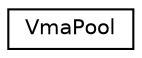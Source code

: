 digraph "Graphical Class Hierarchy"
{
  edge [fontname="Helvetica",fontsize="10",labelfontname="Helvetica",labelfontsize="10"];
  node [fontname="Helvetica",fontsize="10",shape=record];
  rankdir="LR";
  Node0 [label="VmaPool",height=0.2,width=0.4,color="black", fillcolor="white", style="filled",URL="$structVmaPool.html",tooltip="Represents custom memory pool. "];
}
